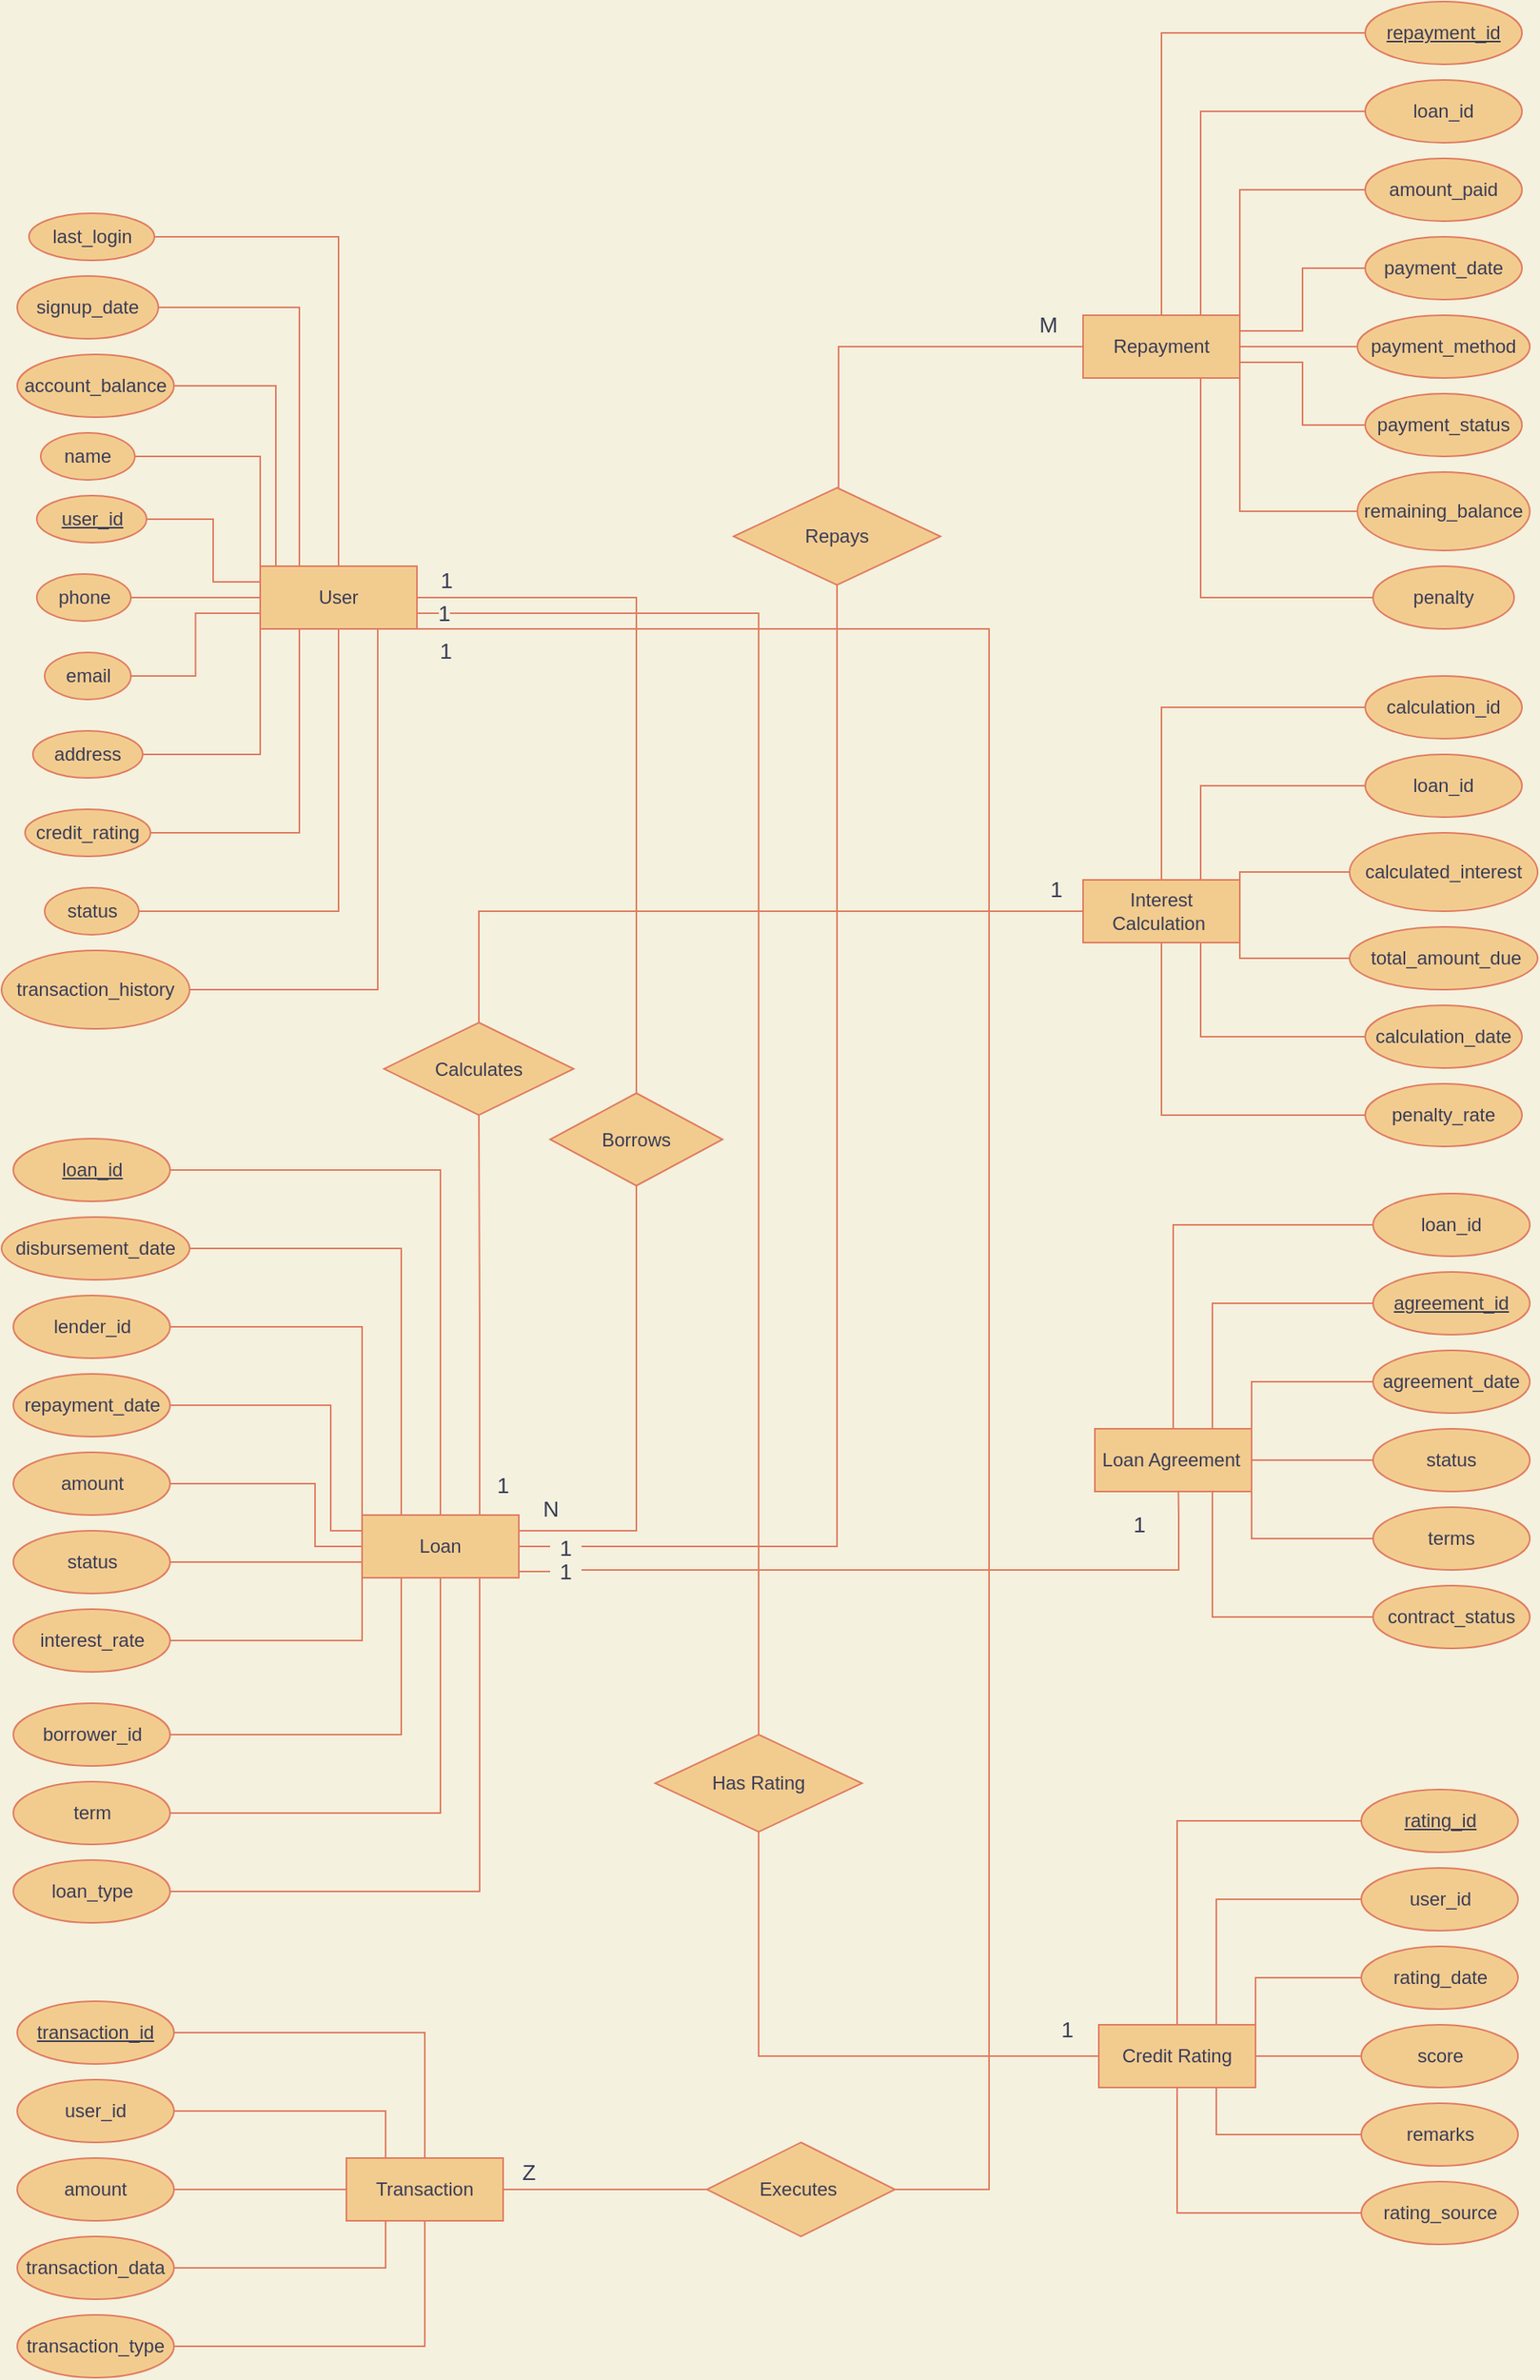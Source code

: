 <mxfile version="22.1.2" type="device">
  <diagram id="C5RBs43oDa-KdzZeNtuy" name="Page-1">
    <mxGraphModel dx="1354" dy="620" grid="0" gridSize="10" guides="1" tooltips="1" connect="1" arrows="1" fold="1" page="0" pageScale="1" pageWidth="827" pageHeight="1169" background="#F4F1DE" math="0" shadow="0">
      <root>
        <mxCell id="WIyWlLk6GJQsqaUBKTNV-0" />
        <mxCell id="WIyWlLk6GJQsqaUBKTNV-1" parent="WIyWlLk6GJQsqaUBKTNV-0" />
        <mxCell id="JyQ936_0dnf520tPYEbl-21" style="edgeStyle=orthogonalEdgeStyle;rounded=0;orthogonalLoop=1;jettySize=auto;html=1;exitX=0.5;exitY=0;exitDx=0;exitDy=0;entryX=1;entryY=0.5;entryDx=0;entryDy=0;strokeColor=#E07A5F;fontColor=#393C56;labelBackgroundColor=#F4F1DE;endArrow=none;endFill=0;" parent="WIyWlLk6GJQsqaUBKTNV-1" source="JyQ936_0dnf520tPYEbl-1" target="JyQ936_0dnf520tPYEbl-18" edge="1">
          <mxGeometry relative="1" as="geometry" />
        </mxCell>
        <mxCell id="JyQ936_0dnf520tPYEbl-23" style="edgeStyle=orthogonalEdgeStyle;rounded=0;orthogonalLoop=1;jettySize=auto;html=1;exitX=0.25;exitY=0;exitDx=0;exitDy=0;entryX=1;entryY=0.5;entryDx=0;entryDy=0;strokeColor=#E07A5F;fontColor=#393C56;labelBackgroundColor=#F4F1DE;endArrow=none;endFill=0;" parent="WIyWlLk6GJQsqaUBKTNV-1" source="JyQ936_0dnf520tPYEbl-1" target="JyQ936_0dnf520tPYEbl-15" edge="1">
          <mxGeometry relative="1" as="geometry" />
        </mxCell>
        <mxCell id="JyQ936_0dnf520tPYEbl-24" style="edgeStyle=orthogonalEdgeStyle;rounded=0;orthogonalLoop=1;jettySize=auto;html=1;exitX=0;exitY=0;exitDx=0;exitDy=0;entryX=1;entryY=0.5;entryDx=0;entryDy=0;strokeColor=#E07A5F;fontColor=#393C56;labelBackgroundColor=#F4F1DE;endArrow=none;endFill=0;" parent="WIyWlLk6GJQsqaUBKTNV-1" source="JyQ936_0dnf520tPYEbl-1" target="JyQ936_0dnf520tPYEbl-14" edge="1">
          <mxGeometry relative="1" as="geometry">
            <Array as="points">
              <mxPoint x="-5" y="290" />
            </Array>
          </mxGeometry>
        </mxCell>
        <mxCell id="JyQ936_0dnf520tPYEbl-25" value="" style="edgeStyle=orthogonalEdgeStyle;rounded=0;orthogonalLoop=1;jettySize=auto;html=1;strokeColor=#E07A5F;fontColor=#393C56;labelBackgroundColor=#F4F1DE;endArrow=none;endFill=0;" parent="WIyWlLk6GJQsqaUBKTNV-1" source="JyQ936_0dnf520tPYEbl-1" target="JyQ936_0dnf520tPYEbl-9" edge="1">
          <mxGeometry relative="1" as="geometry" />
        </mxCell>
        <mxCell id="JyQ936_0dnf520tPYEbl-26" style="edgeStyle=orthogonalEdgeStyle;rounded=0;orthogonalLoop=1;jettySize=auto;html=1;exitX=0;exitY=0.25;exitDx=0;exitDy=0;entryX=1;entryY=0.5;entryDx=0;entryDy=0;strokeColor=#E07A5F;fontColor=#393C56;labelBackgroundColor=#F4F1DE;endArrow=none;endFill=0;" parent="WIyWlLk6GJQsqaUBKTNV-1" source="JyQ936_0dnf520tPYEbl-1" target="JyQ936_0dnf520tPYEbl-7" edge="1">
          <mxGeometry relative="1" as="geometry">
            <Array as="points">
              <mxPoint x="-45" y="415" />
              <mxPoint x="-45" y="375" />
            </Array>
          </mxGeometry>
        </mxCell>
        <mxCell id="JyQ936_0dnf520tPYEbl-27" style="edgeStyle=orthogonalEdgeStyle;rounded=0;orthogonalLoop=1;jettySize=auto;html=1;exitX=0;exitY=0;exitDx=0;exitDy=0;entryX=1;entryY=0.5;entryDx=0;entryDy=0;strokeColor=#E07A5F;fontColor=#393C56;labelBackgroundColor=#F4F1DE;endArrow=none;endFill=0;" parent="WIyWlLk6GJQsqaUBKTNV-1" source="JyQ936_0dnf520tPYEbl-1" target="JyQ936_0dnf520tPYEbl-8" edge="1">
          <mxGeometry relative="1" as="geometry" />
        </mxCell>
        <mxCell id="JyQ936_0dnf520tPYEbl-28" style="edgeStyle=orthogonalEdgeStyle;rounded=0;orthogonalLoop=1;jettySize=auto;html=1;exitX=0;exitY=0.75;exitDx=0;exitDy=0;entryX=1;entryY=0.5;entryDx=0;entryDy=0;strokeColor=#E07A5F;fontColor=#393C56;labelBackgroundColor=#F4F1DE;endArrow=none;endFill=0;" parent="WIyWlLk6GJQsqaUBKTNV-1" source="JyQ936_0dnf520tPYEbl-1" target="JyQ936_0dnf520tPYEbl-10" edge="1">
          <mxGeometry relative="1" as="geometry" />
        </mxCell>
        <mxCell id="JyQ936_0dnf520tPYEbl-29" style="edgeStyle=orthogonalEdgeStyle;rounded=0;orthogonalLoop=1;jettySize=auto;html=1;exitX=0;exitY=1;exitDx=0;exitDy=0;entryX=1;entryY=0.5;entryDx=0;entryDy=0;strokeColor=#E07A5F;fontColor=#393C56;labelBackgroundColor=#F4F1DE;endArrow=none;endFill=0;" parent="WIyWlLk6GJQsqaUBKTNV-1" source="JyQ936_0dnf520tPYEbl-1" target="JyQ936_0dnf520tPYEbl-11" edge="1">
          <mxGeometry relative="1" as="geometry" />
        </mxCell>
        <mxCell id="JyQ936_0dnf520tPYEbl-30" style="edgeStyle=orthogonalEdgeStyle;rounded=0;orthogonalLoop=1;jettySize=auto;html=1;exitX=0.25;exitY=1;exitDx=0;exitDy=0;entryX=1;entryY=0.5;entryDx=0;entryDy=0;strokeColor=#E07A5F;fontColor=#393C56;labelBackgroundColor=#F4F1DE;endArrow=none;endFill=0;" parent="WIyWlLk6GJQsqaUBKTNV-1" source="JyQ936_0dnf520tPYEbl-1" target="JyQ936_0dnf520tPYEbl-12" edge="1">
          <mxGeometry relative="1" as="geometry" />
        </mxCell>
        <mxCell id="JyQ936_0dnf520tPYEbl-31" style="edgeStyle=orthogonalEdgeStyle;rounded=0;orthogonalLoop=1;jettySize=auto;html=1;exitX=0.5;exitY=1;exitDx=0;exitDy=0;entryX=1;entryY=0.5;entryDx=0;entryDy=0;strokeColor=#E07A5F;fontColor=#393C56;labelBackgroundColor=#F4F1DE;endArrow=none;endFill=0;" parent="WIyWlLk6GJQsqaUBKTNV-1" source="JyQ936_0dnf520tPYEbl-1" target="JyQ936_0dnf520tPYEbl-13" edge="1">
          <mxGeometry relative="1" as="geometry" />
        </mxCell>
        <mxCell id="JyQ936_0dnf520tPYEbl-32" style="edgeStyle=orthogonalEdgeStyle;rounded=0;orthogonalLoop=1;jettySize=auto;html=1;exitX=0.75;exitY=1;exitDx=0;exitDy=0;entryX=1;entryY=0.5;entryDx=0;entryDy=0;strokeColor=#E07A5F;fontColor=#393C56;labelBackgroundColor=#F4F1DE;endArrow=none;endFill=0;" parent="WIyWlLk6GJQsqaUBKTNV-1" source="JyQ936_0dnf520tPYEbl-1" target="JyQ936_0dnf520tPYEbl-20" edge="1">
          <mxGeometry relative="1" as="geometry" />
        </mxCell>
        <mxCell id="JyQ936_0dnf520tPYEbl-143" style="edgeStyle=orthogonalEdgeStyle;rounded=0;orthogonalLoop=1;jettySize=auto;html=1;exitX=1;exitY=0.75;exitDx=0;exitDy=0;strokeColor=#E07A5F;fontColor=#393C56;labelBackgroundColor=#F4F1DE;endArrow=none;endFill=0;" parent="WIyWlLk6GJQsqaUBKTNV-1" source="JyQ936_0dnf520tPYEbl-1" target="YCaikcxpqzYC-EfB9mdJ-13" edge="1">
          <mxGeometry relative="1" as="geometry" />
        </mxCell>
        <mxCell id="JyQ936_0dnf520tPYEbl-145" value="1" style="edgeLabel;html=1;align=center;verticalAlign=middle;resizable=0;points=[];rounded=0;fontColor=#393C56;labelBackgroundColor=#F4F1DE;fontSize=14;spacingLeft=4;spacingRight=4;" parent="JyQ936_0dnf520tPYEbl-143" vertex="1" connectable="0">
          <mxGeometry x="-0.979" y="-4" relative="1" as="geometry">
            <mxPoint x="7" y="-4" as="offset" />
          </mxGeometry>
        </mxCell>
        <mxCell id="JyQ936_0dnf520tPYEbl-170" style="edgeStyle=orthogonalEdgeStyle;rounded=0;orthogonalLoop=1;jettySize=auto;html=1;exitX=1;exitY=1;exitDx=0;exitDy=0;entryX=1;entryY=0.5;entryDx=0;entryDy=0;strokeColor=#E07A5F;fontColor=#393C56;labelBackgroundColor=#F4F1DE;endArrow=none;endFill=0;" parent="WIyWlLk6GJQsqaUBKTNV-1" source="JyQ936_0dnf520tPYEbl-1" target="JyQ936_0dnf520tPYEbl-150" edge="1">
          <mxGeometry relative="1" as="geometry">
            <Array as="points">
              <mxPoint x="450" y="445" />
              <mxPoint x="450" y="1440" />
            </Array>
          </mxGeometry>
        </mxCell>
        <mxCell id="JyQ936_0dnf520tPYEbl-171" value="1" style="edgeLabel;html=1;align=center;verticalAlign=middle;resizable=0;points=[];rounded=0;fontColor=#393C56;labelBackgroundColor=#F4F1DE;fontSize=14;spacingLeft=4;spacingRight=4;" parent="JyQ936_0dnf520tPYEbl-170" vertex="1" connectable="0">
          <mxGeometry x="-0.966" y="-3" relative="1" as="geometry">
            <mxPoint x="-11" y="11" as="offset" />
          </mxGeometry>
        </mxCell>
        <mxCell id="JyQ936_0dnf520tPYEbl-172" value="Z" style="edgeLabel;html=1;align=center;verticalAlign=middle;resizable=0;points=[];rounded=0;fontColor=#393C56;labelBackgroundColor=#F4F1DE;fontFamily=Helvetica;fontSize=14;spacingLeft=4;spacingRight=4;" parent="JyQ936_0dnf520tPYEbl-170" vertex="1" connectable="0">
          <mxGeometry x="0.975" y="-3" relative="1" as="geometry">
            <mxPoint x="-5" y="-8" as="offset" />
          </mxGeometry>
        </mxCell>
        <mxCell id="JyQ936_0dnf520tPYEbl-1" value="User" style="rounded=0;arcSize=10;whiteSpace=wrap;html=1;align=center;fillColor=#F2CC8F;strokeColor=#E07A5F;fontColor=#393C56;" parent="WIyWlLk6GJQsqaUBKTNV-1" vertex="1">
          <mxGeometry x="-15" y="405" width="100" height="40" as="geometry" />
        </mxCell>
        <mxCell id="JyQ936_0dnf520tPYEbl-44" style="edgeStyle=orthogonalEdgeStyle;rounded=0;orthogonalLoop=1;jettySize=auto;html=1;exitX=0.5;exitY=0;exitDx=0;exitDy=0;entryX=1;entryY=0.5;entryDx=0;entryDy=0;strokeColor=#E07A5F;fontColor=#393C56;labelBackgroundColor=#F4F1DE;endArrow=none;endFill=0;" parent="WIyWlLk6GJQsqaUBKTNV-1" source="JyQ936_0dnf520tPYEbl-2" target="JyQ936_0dnf520tPYEbl-33" edge="1">
          <mxGeometry relative="1" as="geometry" />
        </mxCell>
        <mxCell id="JyQ936_0dnf520tPYEbl-45" style="edgeStyle=orthogonalEdgeStyle;rounded=0;orthogonalLoop=1;jettySize=auto;html=1;exitX=0.25;exitY=0;exitDx=0;exitDy=0;entryX=1;entryY=0.5;entryDx=0;entryDy=0;strokeColor=#E07A5F;fontColor=#393C56;labelBackgroundColor=#F4F1DE;endArrow=none;endFill=0;" parent="WIyWlLk6GJQsqaUBKTNV-1" source="JyQ936_0dnf520tPYEbl-2" target="JyQ936_0dnf520tPYEbl-40" edge="1">
          <mxGeometry relative="1" as="geometry" />
        </mxCell>
        <mxCell id="JyQ936_0dnf520tPYEbl-46" style="edgeStyle=orthogonalEdgeStyle;rounded=0;orthogonalLoop=1;jettySize=auto;html=1;exitX=0;exitY=0;exitDx=0;exitDy=0;entryX=1;entryY=0.5;entryDx=0;entryDy=0;strokeColor=#E07A5F;fontColor=#393C56;labelBackgroundColor=#F4F1DE;endArrow=none;endFill=0;noJump=0;" parent="WIyWlLk6GJQsqaUBKTNV-1" source="JyQ936_0dnf520tPYEbl-2" target="JyQ936_0dnf520tPYEbl-39" edge="1">
          <mxGeometry relative="1" as="geometry" />
        </mxCell>
        <mxCell id="JyQ936_0dnf520tPYEbl-47" style="edgeStyle=orthogonalEdgeStyle;rounded=0;orthogonalLoop=1;jettySize=auto;html=1;exitX=0;exitY=0.25;exitDx=0;exitDy=0;entryX=1;entryY=0.5;entryDx=0;entryDy=0;strokeColor=#E07A5F;fontColor=#393C56;labelBackgroundColor=#F4F1DE;endArrow=none;endFill=0;" parent="WIyWlLk6GJQsqaUBKTNV-1" source="JyQ936_0dnf520tPYEbl-2" target="JyQ936_0dnf520tPYEbl-41" edge="1">
          <mxGeometry relative="1" as="geometry">
            <Array as="points">
              <mxPoint x="30" y="1020" />
              <mxPoint x="30" y="940" />
            </Array>
          </mxGeometry>
        </mxCell>
        <mxCell id="JyQ936_0dnf520tPYEbl-48" style="edgeStyle=orthogonalEdgeStyle;rounded=0;orthogonalLoop=1;jettySize=auto;html=1;exitX=0;exitY=0.5;exitDx=0;exitDy=0;entryX=1;entryY=0.5;entryDx=0;entryDy=0;strokeColor=#E07A5F;fontColor=#393C56;labelBackgroundColor=#F4F1DE;endArrow=none;endFill=0;" parent="WIyWlLk6GJQsqaUBKTNV-1" source="JyQ936_0dnf520tPYEbl-2" target="JyQ936_0dnf520tPYEbl-34" edge="1">
          <mxGeometry relative="1" as="geometry">
            <Array as="points">
              <mxPoint x="20" y="1030" />
              <mxPoint x="20" y="990" />
            </Array>
          </mxGeometry>
        </mxCell>
        <mxCell id="JyQ936_0dnf520tPYEbl-49" style="edgeStyle=orthogonalEdgeStyle;rounded=0;orthogonalLoop=1;jettySize=auto;html=1;exitX=0;exitY=0.75;exitDx=0;exitDy=0;entryX=1;entryY=0.5;entryDx=0;entryDy=0;strokeColor=#E07A5F;fontColor=#393C56;labelBackgroundColor=#F4F1DE;endArrow=none;endFill=0;" parent="WIyWlLk6GJQsqaUBKTNV-1" source="JyQ936_0dnf520tPYEbl-2" target="JyQ936_0dnf520tPYEbl-37" edge="1">
          <mxGeometry relative="1" as="geometry" />
        </mxCell>
        <mxCell id="JyQ936_0dnf520tPYEbl-50" style="edgeStyle=orthogonalEdgeStyle;rounded=0;orthogonalLoop=1;jettySize=auto;html=1;exitX=0;exitY=1;exitDx=0;exitDy=0;entryX=1;entryY=0.5;entryDx=0;entryDy=0;strokeColor=#E07A5F;fontColor=#393C56;labelBackgroundColor=#F4F1DE;endArrow=none;endFill=0;" parent="WIyWlLk6GJQsqaUBKTNV-1" source="JyQ936_0dnf520tPYEbl-2" target="JyQ936_0dnf520tPYEbl-35" edge="1">
          <mxGeometry relative="1" as="geometry" />
        </mxCell>
        <mxCell id="JyQ936_0dnf520tPYEbl-51" style="edgeStyle=orthogonalEdgeStyle;rounded=0;orthogonalLoop=1;jettySize=auto;html=1;exitX=0.25;exitY=1;exitDx=0;exitDy=0;entryX=1;entryY=0.5;entryDx=0;entryDy=0;strokeColor=#E07A5F;fontColor=#393C56;labelBackgroundColor=#F4F1DE;endArrow=none;endFill=0;" parent="WIyWlLk6GJQsqaUBKTNV-1" source="JyQ936_0dnf520tPYEbl-2" target="JyQ936_0dnf520tPYEbl-38" edge="1">
          <mxGeometry relative="1" as="geometry" />
        </mxCell>
        <mxCell id="JyQ936_0dnf520tPYEbl-52" style="edgeStyle=orthogonalEdgeStyle;rounded=0;orthogonalLoop=1;jettySize=auto;html=1;exitX=0.5;exitY=1;exitDx=0;exitDy=0;entryX=1;entryY=0.5;entryDx=0;entryDy=0;strokeColor=#E07A5F;fontColor=#393C56;labelBackgroundColor=#F4F1DE;endArrow=none;endFill=0;" parent="WIyWlLk6GJQsqaUBKTNV-1" source="JyQ936_0dnf520tPYEbl-2" target="JyQ936_0dnf520tPYEbl-36" edge="1">
          <mxGeometry relative="1" as="geometry" />
        </mxCell>
        <mxCell id="JyQ936_0dnf520tPYEbl-53" style="edgeStyle=orthogonalEdgeStyle;rounded=0;orthogonalLoop=1;jettySize=auto;html=1;exitX=0.75;exitY=1;exitDx=0;exitDy=0;entryX=1;entryY=0.5;entryDx=0;entryDy=0;strokeColor=#E07A5F;fontColor=#393C56;labelBackgroundColor=#F4F1DE;endArrow=none;endFill=0;" parent="WIyWlLk6GJQsqaUBKTNV-1" source="JyQ936_0dnf520tPYEbl-2" target="JyQ936_0dnf520tPYEbl-42" edge="1">
          <mxGeometry relative="1" as="geometry" />
        </mxCell>
        <mxCell id="JyQ936_0dnf520tPYEbl-2" value="Loan" style="rounded=0;arcSize=10;whiteSpace=wrap;html=1;align=center;fillColor=#F2CC8F;strokeColor=#E07A5F;fontColor=#393C56;" parent="WIyWlLk6GJQsqaUBKTNV-1" vertex="1">
          <mxGeometry x="50" y="1010" width="100" height="40" as="geometry" />
        </mxCell>
        <mxCell id="JyQ936_0dnf520tPYEbl-62" style="edgeStyle=orthogonalEdgeStyle;rounded=0;orthogonalLoop=1;jettySize=auto;html=1;exitX=0.5;exitY=0;exitDx=0;exitDy=0;entryX=0;entryY=0.5;entryDx=0;entryDy=0;strokeColor=#E07A5F;fontColor=#393C56;labelBackgroundColor=#F4F1DE;endArrow=none;endFill=0;" parent="WIyWlLk6GJQsqaUBKTNV-1" source="JyQ936_0dnf520tPYEbl-3" target="JyQ936_0dnf520tPYEbl-54" edge="1">
          <mxGeometry relative="1" as="geometry" />
        </mxCell>
        <mxCell id="JyQ936_0dnf520tPYEbl-63" style="edgeStyle=orthogonalEdgeStyle;rounded=0;orthogonalLoop=1;jettySize=auto;html=1;exitX=0.75;exitY=0;exitDx=0;exitDy=0;entryX=0;entryY=0.5;entryDx=0;entryDy=0;strokeColor=#E07A5F;fontColor=#393C56;labelBackgroundColor=#F4F1DE;endArrow=none;endFill=0;" parent="WIyWlLk6GJQsqaUBKTNV-1" source="JyQ936_0dnf520tPYEbl-3" target="JyQ936_0dnf520tPYEbl-55" edge="1">
          <mxGeometry relative="1" as="geometry" />
        </mxCell>
        <mxCell id="JyQ936_0dnf520tPYEbl-64" style="edgeStyle=orthogonalEdgeStyle;rounded=0;orthogonalLoop=1;jettySize=auto;html=1;exitX=1;exitY=0;exitDx=0;exitDy=0;entryX=0;entryY=0.5;entryDx=0;entryDy=0;strokeColor=#E07A5F;fontColor=#393C56;labelBackgroundColor=#F4F1DE;endArrow=none;endFill=0;" parent="WIyWlLk6GJQsqaUBKTNV-1" source="JyQ936_0dnf520tPYEbl-3" target="JyQ936_0dnf520tPYEbl-56" edge="1">
          <mxGeometry relative="1" as="geometry" />
        </mxCell>
        <mxCell id="JyQ936_0dnf520tPYEbl-65" style="edgeStyle=orthogonalEdgeStyle;rounded=0;orthogonalLoop=1;jettySize=auto;html=1;exitX=1;exitY=0.25;exitDx=0;exitDy=0;entryX=0;entryY=0.5;entryDx=0;entryDy=0;strokeColor=#E07A5F;fontColor=#393C56;labelBackgroundColor=#F4F1DE;endArrow=none;endFill=0;" parent="WIyWlLk6GJQsqaUBKTNV-1" source="JyQ936_0dnf520tPYEbl-3" target="JyQ936_0dnf520tPYEbl-57" edge="1">
          <mxGeometry relative="1" as="geometry" />
        </mxCell>
        <mxCell id="JyQ936_0dnf520tPYEbl-66" style="edgeStyle=orthogonalEdgeStyle;rounded=0;orthogonalLoop=1;jettySize=auto;html=1;exitX=1;exitY=0.5;exitDx=0;exitDy=0;entryX=0;entryY=0.5;entryDx=0;entryDy=0;strokeColor=#E07A5F;fontColor=#393C56;labelBackgroundColor=#F4F1DE;endArrow=none;endFill=0;" parent="WIyWlLk6GJQsqaUBKTNV-1" source="JyQ936_0dnf520tPYEbl-3" target="JyQ936_0dnf520tPYEbl-58" edge="1">
          <mxGeometry relative="1" as="geometry" />
        </mxCell>
        <mxCell id="JyQ936_0dnf520tPYEbl-67" style="edgeStyle=orthogonalEdgeStyle;rounded=0;orthogonalLoop=1;jettySize=auto;html=1;exitX=1;exitY=0.75;exitDx=0;exitDy=0;entryX=0;entryY=0.5;entryDx=0;entryDy=0;strokeColor=#E07A5F;fontColor=#393C56;labelBackgroundColor=#F4F1DE;endArrow=none;endFill=0;" parent="WIyWlLk6GJQsqaUBKTNV-1" source="JyQ936_0dnf520tPYEbl-3" target="JyQ936_0dnf520tPYEbl-59" edge="1">
          <mxGeometry relative="1" as="geometry" />
        </mxCell>
        <mxCell id="JyQ936_0dnf520tPYEbl-68" style="edgeStyle=orthogonalEdgeStyle;rounded=0;orthogonalLoop=1;jettySize=auto;html=1;exitX=1;exitY=1;exitDx=0;exitDy=0;entryX=0;entryY=0.5;entryDx=0;entryDy=0;strokeColor=#E07A5F;fontColor=#393C56;labelBackgroundColor=#F4F1DE;endArrow=none;endFill=0;" parent="WIyWlLk6GJQsqaUBKTNV-1" source="JyQ936_0dnf520tPYEbl-3" target="JyQ936_0dnf520tPYEbl-60" edge="1">
          <mxGeometry relative="1" as="geometry" />
        </mxCell>
        <mxCell id="JyQ936_0dnf520tPYEbl-69" style="edgeStyle=orthogonalEdgeStyle;rounded=0;orthogonalLoop=1;jettySize=auto;html=1;exitX=0.75;exitY=1;exitDx=0;exitDy=0;entryX=0;entryY=0.5;entryDx=0;entryDy=0;strokeColor=#E07A5F;fontColor=#393C56;labelBackgroundColor=#F4F1DE;endArrow=none;endFill=0;" parent="WIyWlLk6GJQsqaUBKTNV-1" source="JyQ936_0dnf520tPYEbl-3" target="JyQ936_0dnf520tPYEbl-61" edge="1">
          <mxGeometry relative="1" as="geometry" />
        </mxCell>
        <mxCell id="JyQ936_0dnf520tPYEbl-3" value="Repayment" style="rounded=0;arcSize=10;whiteSpace=wrap;html=1;align=center;fillColor=#F2CC8F;strokeColor=#E07A5F;fontColor=#393C56;" parent="WIyWlLk6GJQsqaUBKTNV-1" vertex="1">
          <mxGeometry x="510" y="245" width="100" height="40" as="geometry" />
        </mxCell>
        <mxCell id="JyQ936_0dnf520tPYEbl-80" style="edgeStyle=orthogonalEdgeStyle;rounded=0;orthogonalLoop=1;jettySize=auto;html=1;exitX=0.5;exitY=0;exitDx=0;exitDy=0;entryX=0;entryY=0.5;entryDx=0;entryDy=0;strokeColor=#E07A5F;fontColor=#393C56;labelBackgroundColor=#F4F1DE;endArrow=none;endFill=0;" parent="WIyWlLk6GJQsqaUBKTNV-1" source="JyQ936_0dnf520tPYEbl-4" target="JyQ936_0dnf520tPYEbl-70" edge="1">
          <mxGeometry relative="1" as="geometry" />
        </mxCell>
        <mxCell id="JyQ936_0dnf520tPYEbl-81" style="edgeStyle=orthogonalEdgeStyle;rounded=0;orthogonalLoop=1;jettySize=auto;html=1;exitX=0.75;exitY=0;exitDx=0;exitDy=0;entryX=0;entryY=0.5;entryDx=0;entryDy=0;strokeColor=#E07A5F;fontColor=#393C56;labelBackgroundColor=#F4F1DE;endArrow=none;endFill=0;" parent="WIyWlLk6GJQsqaUBKTNV-1" source="JyQ936_0dnf520tPYEbl-4" target="JyQ936_0dnf520tPYEbl-78" edge="1">
          <mxGeometry relative="1" as="geometry" />
        </mxCell>
        <mxCell id="JyQ936_0dnf520tPYEbl-82" style="edgeStyle=orthogonalEdgeStyle;rounded=0;orthogonalLoop=1;jettySize=auto;html=1;exitX=1;exitY=0;exitDx=0;exitDy=0;entryX=0;entryY=0.5;entryDx=0;entryDy=0;strokeColor=#E07A5F;fontColor=#393C56;labelBackgroundColor=#F4F1DE;endArrow=none;endFill=0;" parent="WIyWlLk6GJQsqaUBKTNV-1" source="JyQ936_0dnf520tPYEbl-4" target="JyQ936_0dnf520tPYEbl-71" edge="1">
          <mxGeometry relative="1" as="geometry">
            <Array as="points">
              <mxPoint x="617.5" y="925" />
            </Array>
          </mxGeometry>
        </mxCell>
        <mxCell id="JyQ936_0dnf520tPYEbl-83" style="edgeStyle=orthogonalEdgeStyle;rounded=0;orthogonalLoop=1;jettySize=auto;html=1;exitX=1;exitY=0.5;exitDx=0;exitDy=0;entryX=0;entryY=0.5;entryDx=0;entryDy=0;strokeColor=#E07A5F;fontColor=#393C56;labelBackgroundColor=#F4F1DE;endArrow=none;endFill=0;" parent="WIyWlLk6GJQsqaUBKTNV-1" source="JyQ936_0dnf520tPYEbl-4" target="JyQ936_0dnf520tPYEbl-74" edge="1">
          <mxGeometry relative="1" as="geometry" />
        </mxCell>
        <mxCell id="JyQ936_0dnf520tPYEbl-84" style="edgeStyle=orthogonalEdgeStyle;rounded=0;orthogonalLoop=1;jettySize=auto;html=1;exitX=1;exitY=1;exitDx=0;exitDy=0;entryX=0;entryY=0.5;entryDx=0;entryDy=0;strokeColor=#E07A5F;fontColor=#393C56;labelBackgroundColor=#F4F1DE;endArrow=none;endFill=0;" parent="WIyWlLk6GJQsqaUBKTNV-1" source="JyQ936_0dnf520tPYEbl-4" target="JyQ936_0dnf520tPYEbl-73" edge="1">
          <mxGeometry relative="1" as="geometry" />
        </mxCell>
        <mxCell id="JyQ936_0dnf520tPYEbl-85" style="edgeStyle=orthogonalEdgeStyle;rounded=0;orthogonalLoop=1;jettySize=auto;html=1;exitX=0.75;exitY=1;exitDx=0;exitDy=0;entryX=0;entryY=0.5;entryDx=0;entryDy=0;strokeColor=#E07A5F;fontColor=#393C56;labelBackgroundColor=#F4F1DE;endArrow=none;endFill=0;" parent="WIyWlLk6GJQsqaUBKTNV-1" source="JyQ936_0dnf520tPYEbl-4" target="JyQ936_0dnf520tPYEbl-79" edge="1">
          <mxGeometry relative="1" as="geometry" />
        </mxCell>
        <mxCell id="JyQ936_0dnf520tPYEbl-4" value="Loan Agreement&amp;nbsp;" style="rounded=0;arcSize=10;whiteSpace=wrap;html=1;align=center;fillColor=#F2CC8F;strokeColor=#E07A5F;fontColor=#393C56;" parent="WIyWlLk6GJQsqaUBKTNV-1" vertex="1">
          <mxGeometry x="517.5" y="955" width="100" height="40" as="geometry" />
        </mxCell>
        <mxCell id="JyQ936_0dnf520tPYEbl-99" style="edgeStyle=orthogonalEdgeStyle;rounded=0;orthogonalLoop=1;jettySize=auto;html=1;exitX=0.5;exitY=0;exitDx=0;exitDy=0;entryX=0;entryY=0.5;entryDx=0;entryDy=0;strokeColor=#E07A5F;fontColor=#393C56;labelBackgroundColor=#F4F1DE;endArrow=none;endFill=0;" parent="WIyWlLk6GJQsqaUBKTNV-1" source="JyQ936_0dnf520tPYEbl-5" target="JyQ936_0dnf520tPYEbl-93" edge="1">
          <mxGeometry relative="1" as="geometry" />
        </mxCell>
        <mxCell id="JyQ936_0dnf520tPYEbl-100" style="edgeStyle=orthogonalEdgeStyle;rounded=0;orthogonalLoop=1;jettySize=auto;html=1;exitX=0.75;exitY=0;exitDx=0;exitDy=0;entryX=0;entryY=0.5;entryDx=0;entryDy=0;strokeColor=#E07A5F;fontColor=#393C56;labelBackgroundColor=#F4F1DE;endArrow=none;endFill=0;" parent="WIyWlLk6GJQsqaUBKTNV-1" source="JyQ936_0dnf520tPYEbl-5" target="JyQ936_0dnf520tPYEbl-97" edge="1">
          <mxGeometry relative="1" as="geometry">
            <Array as="points">
              <mxPoint x="595" y="1255" />
            </Array>
          </mxGeometry>
        </mxCell>
        <mxCell id="JyQ936_0dnf520tPYEbl-102" style="edgeStyle=orthogonalEdgeStyle;rounded=0;orthogonalLoop=1;jettySize=auto;html=1;exitX=1;exitY=0.5;exitDx=0;exitDy=0;strokeColor=#E07A5F;fontColor=#393C56;labelBackgroundColor=#F4F1DE;endArrow=none;endFill=0;" parent="WIyWlLk6GJQsqaUBKTNV-1" source="JyQ936_0dnf520tPYEbl-5" target="JyQ936_0dnf520tPYEbl-96" edge="1">
          <mxGeometry relative="1" as="geometry" />
        </mxCell>
        <mxCell id="JyQ936_0dnf520tPYEbl-103" style="edgeStyle=orthogonalEdgeStyle;rounded=0;orthogonalLoop=1;jettySize=auto;html=1;exitX=1;exitY=0;exitDx=0;exitDy=0;entryX=0;entryY=0.5;entryDx=0;entryDy=0;strokeColor=#E07A5F;fontColor=#393C56;labelBackgroundColor=#F4F1DE;endArrow=none;endFill=0;" parent="WIyWlLk6GJQsqaUBKTNV-1" source="JyQ936_0dnf520tPYEbl-5" target="JyQ936_0dnf520tPYEbl-94" edge="1">
          <mxGeometry relative="1" as="geometry" />
        </mxCell>
        <mxCell id="JyQ936_0dnf520tPYEbl-104" style="edgeStyle=orthogonalEdgeStyle;rounded=0;orthogonalLoop=1;jettySize=auto;html=1;exitX=0.75;exitY=1;exitDx=0;exitDy=0;entryX=0;entryY=0.5;entryDx=0;entryDy=0;strokeColor=#E07A5F;fontColor=#393C56;labelBackgroundColor=#F4F1DE;endArrow=none;endFill=0;" parent="WIyWlLk6GJQsqaUBKTNV-1" source="JyQ936_0dnf520tPYEbl-5" target="JyQ936_0dnf520tPYEbl-95" edge="1">
          <mxGeometry relative="1" as="geometry" />
        </mxCell>
        <mxCell id="JyQ936_0dnf520tPYEbl-105" style="edgeStyle=orthogonalEdgeStyle;rounded=0;orthogonalLoop=1;jettySize=auto;html=1;exitX=0.5;exitY=1;exitDx=0;exitDy=0;entryX=0;entryY=0.5;entryDx=0;entryDy=0;strokeColor=#E07A5F;fontColor=#393C56;labelBackgroundColor=#F4F1DE;endArrow=none;endFill=0;" parent="WIyWlLk6GJQsqaUBKTNV-1" source="JyQ936_0dnf520tPYEbl-5" target="JyQ936_0dnf520tPYEbl-98" edge="1">
          <mxGeometry relative="1" as="geometry" />
        </mxCell>
        <mxCell id="JyQ936_0dnf520tPYEbl-5" value="Credit Rating" style="rounded=0;arcSize=10;whiteSpace=wrap;html=1;align=center;fillColor=#F2CC8F;strokeColor=#E07A5F;fontColor=#393C56;" parent="WIyWlLk6GJQsqaUBKTNV-1" vertex="1">
          <mxGeometry x="520" y="1335" width="100" height="40" as="geometry" />
        </mxCell>
        <mxCell id="JyQ936_0dnf520tPYEbl-113" style="edgeStyle=orthogonalEdgeStyle;rounded=0;orthogonalLoop=1;jettySize=auto;html=1;exitX=0.5;exitY=0;exitDx=0;exitDy=0;entryX=0;entryY=0.5;entryDx=0;entryDy=0;strokeColor=#E07A5F;fontColor=#393C56;labelBackgroundColor=#F4F1DE;endArrow=none;endFill=0;" parent="WIyWlLk6GJQsqaUBKTNV-1" source="JyQ936_0dnf520tPYEbl-6" target="JyQ936_0dnf520tPYEbl-106" edge="1">
          <mxGeometry relative="1" as="geometry" />
        </mxCell>
        <mxCell id="JyQ936_0dnf520tPYEbl-114" style="edgeStyle=orthogonalEdgeStyle;rounded=0;orthogonalLoop=1;jettySize=auto;html=1;exitX=0.75;exitY=0;exitDx=0;exitDy=0;entryX=0;entryY=0.5;entryDx=0;entryDy=0;strokeColor=#E07A5F;fontColor=#393C56;labelBackgroundColor=#F4F1DE;endArrow=none;endFill=0;" parent="WIyWlLk6GJQsqaUBKTNV-1" source="JyQ936_0dnf520tPYEbl-6" target="JyQ936_0dnf520tPYEbl-110" edge="1">
          <mxGeometry relative="1" as="geometry" />
        </mxCell>
        <mxCell id="JyQ936_0dnf520tPYEbl-115" style="edgeStyle=orthogonalEdgeStyle;rounded=0;orthogonalLoop=1;jettySize=auto;html=1;exitX=1;exitY=0;exitDx=0;exitDy=0;entryX=0;entryY=0.5;entryDx=0;entryDy=0;strokeColor=#E07A5F;fontColor=#393C56;labelBackgroundColor=#F4F1DE;endArrow=none;endFill=0;" parent="WIyWlLk6GJQsqaUBKTNV-1" source="JyQ936_0dnf520tPYEbl-6" target="JyQ936_0dnf520tPYEbl-107" edge="1">
          <mxGeometry relative="1" as="geometry">
            <Array as="points">
              <mxPoint x="610" y="600" />
            </Array>
          </mxGeometry>
        </mxCell>
        <mxCell id="JyQ936_0dnf520tPYEbl-116" style="edgeStyle=orthogonalEdgeStyle;rounded=0;orthogonalLoop=1;jettySize=auto;html=1;exitX=1;exitY=0.5;exitDx=0;exitDy=0;entryX=0;entryY=0.5;entryDx=0;entryDy=0;strokeColor=#E07A5F;fontColor=#393C56;labelBackgroundColor=#F4F1DE;endArrow=none;endFill=0;" parent="WIyWlLk6GJQsqaUBKTNV-1" source="JyQ936_0dnf520tPYEbl-6" target="JyQ936_0dnf520tPYEbl-109" edge="1">
          <mxGeometry relative="1" as="geometry">
            <Array as="points">
              <mxPoint x="610" y="655" />
            </Array>
          </mxGeometry>
        </mxCell>
        <mxCell id="JyQ936_0dnf520tPYEbl-117" style="edgeStyle=orthogonalEdgeStyle;rounded=0;orthogonalLoop=1;jettySize=auto;html=1;exitX=0.75;exitY=1;exitDx=0;exitDy=0;entryX=0;entryY=0.5;entryDx=0;entryDy=0;strokeColor=#E07A5F;fontColor=#393C56;labelBackgroundColor=#F4F1DE;endArrow=none;endFill=0;" parent="WIyWlLk6GJQsqaUBKTNV-1" source="JyQ936_0dnf520tPYEbl-6" target="JyQ936_0dnf520tPYEbl-108" edge="1">
          <mxGeometry relative="1" as="geometry" />
        </mxCell>
        <mxCell id="JyQ936_0dnf520tPYEbl-118" style="edgeStyle=orthogonalEdgeStyle;rounded=0;orthogonalLoop=1;jettySize=auto;html=1;exitX=0.5;exitY=1;exitDx=0;exitDy=0;entryX=0;entryY=0.5;entryDx=0;entryDy=0;strokeColor=#E07A5F;fontColor=#393C56;labelBackgroundColor=#F4F1DE;endArrow=none;endFill=0;" parent="WIyWlLk6GJQsqaUBKTNV-1" source="JyQ936_0dnf520tPYEbl-6" target="JyQ936_0dnf520tPYEbl-111" edge="1">
          <mxGeometry relative="1" as="geometry" />
        </mxCell>
        <mxCell id="JyQ936_0dnf520tPYEbl-6" value="Interest Calculation&amp;nbsp;" style="rounded=0;arcSize=10;whiteSpace=wrap;html=1;align=center;fillColor=#F2CC8F;strokeColor=#E07A5F;fontColor=#393C56;" parent="WIyWlLk6GJQsqaUBKTNV-1" vertex="1">
          <mxGeometry x="510" y="605" width="100" height="40" as="geometry" />
        </mxCell>
        <mxCell id="JyQ936_0dnf520tPYEbl-7" value="user_id" style="ellipse;whiteSpace=wrap;html=1;align=center;rounded=0;fillColor=#F2CC8F;strokeColor=#E07A5F;fontColor=#393C56;fontStyle=4" parent="WIyWlLk6GJQsqaUBKTNV-1" vertex="1">
          <mxGeometry x="-157.5" y="360" width="70" height="30" as="geometry" />
        </mxCell>
        <mxCell id="JyQ936_0dnf520tPYEbl-8" value="name" style="ellipse;whiteSpace=wrap;html=1;align=center;rounded=0;fillColor=#F2CC8F;strokeColor=#E07A5F;fontColor=#393C56;" parent="WIyWlLk6GJQsqaUBKTNV-1" vertex="1">
          <mxGeometry x="-155" y="320" width="60" height="30" as="geometry" />
        </mxCell>
        <mxCell id="JyQ936_0dnf520tPYEbl-9" value="phone" style="ellipse;whiteSpace=wrap;html=1;align=center;rounded=0;fillColor=#F2CC8F;strokeColor=#E07A5F;fontColor=#393C56;" parent="WIyWlLk6GJQsqaUBKTNV-1" vertex="1">
          <mxGeometry x="-157.5" y="410" width="60" height="30" as="geometry" />
        </mxCell>
        <mxCell id="JyQ936_0dnf520tPYEbl-10" value="email" style="ellipse;whiteSpace=wrap;html=1;align=center;rounded=0;fillColor=#F2CC8F;strokeColor=#E07A5F;fontColor=#393C56;" parent="WIyWlLk6GJQsqaUBKTNV-1" vertex="1">
          <mxGeometry x="-152.5" y="460" width="55" height="30" as="geometry" />
        </mxCell>
        <mxCell id="JyQ936_0dnf520tPYEbl-11" value="address" style="ellipse;whiteSpace=wrap;html=1;align=center;rounded=0;fillColor=#F2CC8F;strokeColor=#E07A5F;fontColor=#393C56;" parent="WIyWlLk6GJQsqaUBKTNV-1" vertex="1">
          <mxGeometry x="-160" y="510" width="70" height="30" as="geometry" />
        </mxCell>
        <mxCell id="JyQ936_0dnf520tPYEbl-12" value="credit_rating" style="ellipse;whiteSpace=wrap;html=1;align=center;rounded=0;fillColor=#F2CC8F;strokeColor=#E07A5F;fontColor=#393C56;" parent="WIyWlLk6GJQsqaUBKTNV-1" vertex="1">
          <mxGeometry x="-165" y="560" width="80" height="30" as="geometry" />
        </mxCell>
        <mxCell id="JyQ936_0dnf520tPYEbl-13" value="status" style="ellipse;whiteSpace=wrap;html=1;align=center;rounded=0;fillColor=#F2CC8F;strokeColor=#E07A5F;fontColor=#393C56;" parent="WIyWlLk6GJQsqaUBKTNV-1" vertex="1">
          <mxGeometry x="-152.5" y="610" width="60" height="30" as="geometry" />
        </mxCell>
        <mxCell id="JyQ936_0dnf520tPYEbl-14" value="account_balance" style="ellipse;whiteSpace=wrap;html=1;align=center;rounded=0;fillColor=#F2CC8F;strokeColor=#E07A5F;fontColor=#393C56;" parent="WIyWlLk6GJQsqaUBKTNV-1" vertex="1">
          <mxGeometry x="-170" y="270" width="100" height="40" as="geometry" />
        </mxCell>
        <mxCell id="JyQ936_0dnf520tPYEbl-15" value="signup_date" style="ellipse;whiteSpace=wrap;html=1;align=center;rounded=0;fillColor=#F2CC8F;strokeColor=#E07A5F;fontColor=#393C56;" parent="WIyWlLk6GJQsqaUBKTNV-1" vertex="1">
          <mxGeometry x="-170" y="220" width="90" height="40" as="geometry" />
        </mxCell>
        <mxCell id="JyQ936_0dnf520tPYEbl-17" style="edgeStyle=orthogonalEdgeStyle;rounded=0;orthogonalLoop=1;jettySize=auto;html=1;exitX=0.5;exitY=1;exitDx=0;exitDy=0;strokeColor=#E07A5F;fontColor=#393C56;labelBackgroundColor=#F4F1DE;endArrow=none;endFill=0;" parent="WIyWlLk6GJQsqaUBKTNV-1" source="JyQ936_0dnf520tPYEbl-7" target="JyQ936_0dnf520tPYEbl-7" edge="1">
          <mxGeometry relative="1" as="geometry" />
        </mxCell>
        <mxCell id="JyQ936_0dnf520tPYEbl-18" value="last_login" style="ellipse;whiteSpace=wrap;html=1;align=center;rounded=0;fillColor=#F2CC8F;strokeColor=#E07A5F;fontColor=#393C56;" parent="WIyWlLk6GJQsqaUBKTNV-1" vertex="1">
          <mxGeometry x="-162.5" y="180" width="80" height="30" as="geometry" />
        </mxCell>
        <mxCell id="JyQ936_0dnf520tPYEbl-20" value="transaction_history" style="ellipse;whiteSpace=wrap;html=1;align=center;rounded=0;fillColor=#F2CC8F;strokeColor=#E07A5F;fontColor=#393C56;" parent="WIyWlLk6GJQsqaUBKTNV-1" vertex="1">
          <mxGeometry x="-180" y="650" width="120" height="50" as="geometry" />
        </mxCell>
        <mxCell id="JyQ936_0dnf520tPYEbl-33" value="loan_id" style="ellipse;whiteSpace=wrap;html=1;align=center;rounded=0;fillColor=#F2CC8F;strokeColor=#E07A5F;fontColor=#393C56;fontStyle=4" parent="WIyWlLk6GJQsqaUBKTNV-1" vertex="1">
          <mxGeometry x="-172.5" y="770" width="100" height="40" as="geometry" />
        </mxCell>
        <mxCell id="JyQ936_0dnf520tPYEbl-34" value="amount" style="ellipse;whiteSpace=wrap;html=1;align=center;rounded=0;fillColor=#F2CC8F;strokeColor=#E07A5F;fontColor=#393C56;" parent="WIyWlLk6GJQsqaUBKTNV-1" vertex="1">
          <mxGeometry x="-172.5" y="970" width="100" height="40" as="geometry" />
        </mxCell>
        <mxCell id="JyQ936_0dnf520tPYEbl-35" value="interest_rate" style="ellipse;whiteSpace=wrap;html=1;align=center;rounded=0;fillColor=#F2CC8F;strokeColor=#E07A5F;fontColor=#393C56;" parent="WIyWlLk6GJQsqaUBKTNV-1" vertex="1">
          <mxGeometry x="-172.5" y="1070" width="100" height="40" as="geometry" />
        </mxCell>
        <mxCell id="JyQ936_0dnf520tPYEbl-36" value="term" style="ellipse;whiteSpace=wrap;html=1;align=center;rounded=0;fillColor=#F2CC8F;strokeColor=#E07A5F;fontColor=#393C56;" parent="WIyWlLk6GJQsqaUBKTNV-1" vertex="1">
          <mxGeometry x="-172.5" y="1180" width="100" height="40" as="geometry" />
        </mxCell>
        <mxCell id="JyQ936_0dnf520tPYEbl-37" value="status" style="ellipse;whiteSpace=wrap;html=1;align=center;rounded=0;fillColor=#F2CC8F;strokeColor=#E07A5F;fontColor=#393C56;" parent="WIyWlLk6GJQsqaUBKTNV-1" vertex="1">
          <mxGeometry x="-172.5" y="1020" width="100" height="40" as="geometry" />
        </mxCell>
        <mxCell id="JyQ936_0dnf520tPYEbl-38" value="borrower_id" style="ellipse;whiteSpace=wrap;html=1;align=center;rounded=0;fillColor=#F2CC8F;strokeColor=#E07A5F;fontColor=#393C56;" parent="WIyWlLk6GJQsqaUBKTNV-1" vertex="1">
          <mxGeometry x="-172.5" y="1130" width="100" height="40" as="geometry" />
        </mxCell>
        <mxCell id="JyQ936_0dnf520tPYEbl-39" value="lender_id" style="ellipse;whiteSpace=wrap;html=1;align=center;rounded=0;fillColor=#F2CC8F;strokeColor=#E07A5F;fontColor=#393C56;" parent="WIyWlLk6GJQsqaUBKTNV-1" vertex="1">
          <mxGeometry x="-172.5" y="870" width="100" height="40" as="geometry" />
        </mxCell>
        <mxCell id="JyQ936_0dnf520tPYEbl-40" value="disbursement_date" style="ellipse;whiteSpace=wrap;html=1;align=center;rounded=0;fillColor=#F2CC8F;strokeColor=#E07A5F;fontColor=#393C56;" parent="WIyWlLk6GJQsqaUBKTNV-1" vertex="1">
          <mxGeometry x="-180" y="820" width="120" height="40" as="geometry" />
        </mxCell>
        <mxCell id="JyQ936_0dnf520tPYEbl-41" value="repayment_date" style="ellipse;whiteSpace=wrap;html=1;align=center;rounded=0;fillColor=#F2CC8F;strokeColor=#E07A5F;fontColor=#393C56;" parent="WIyWlLk6GJQsqaUBKTNV-1" vertex="1">
          <mxGeometry x="-172.5" y="920" width="100" height="40" as="geometry" />
        </mxCell>
        <mxCell id="JyQ936_0dnf520tPYEbl-42" value="loan_type" style="ellipse;whiteSpace=wrap;html=1;align=center;rounded=0;fillColor=#F2CC8F;strokeColor=#E07A5F;fontColor=#393C56;" parent="WIyWlLk6GJQsqaUBKTNV-1" vertex="1">
          <mxGeometry x="-172.5" y="1230" width="100" height="40" as="geometry" />
        </mxCell>
        <mxCell id="JyQ936_0dnf520tPYEbl-54" value="repayment_id" style="ellipse;whiteSpace=wrap;html=1;align=center;rounded=0;fillColor=#F2CC8F;strokeColor=#E07A5F;fontColor=#393C56;fontStyle=4" parent="WIyWlLk6GJQsqaUBKTNV-1" vertex="1">
          <mxGeometry x="690" y="45" width="100" height="40" as="geometry" />
        </mxCell>
        <mxCell id="JyQ936_0dnf520tPYEbl-55" value="loan_id" style="ellipse;whiteSpace=wrap;html=1;align=center;rounded=0;fillColor=#F2CC8F;strokeColor=#E07A5F;fontColor=#393C56;" parent="WIyWlLk6GJQsqaUBKTNV-1" vertex="1">
          <mxGeometry x="690" y="95" width="100" height="40" as="geometry" />
        </mxCell>
        <mxCell id="JyQ936_0dnf520tPYEbl-56" value="amount_paid" style="ellipse;whiteSpace=wrap;html=1;align=center;rounded=0;fillColor=#F2CC8F;strokeColor=#E07A5F;fontColor=#393C56;" parent="WIyWlLk6GJQsqaUBKTNV-1" vertex="1">
          <mxGeometry x="690" y="145" width="100" height="40" as="geometry" />
        </mxCell>
        <mxCell id="JyQ936_0dnf520tPYEbl-57" value="payment_date" style="ellipse;whiteSpace=wrap;html=1;align=center;rounded=0;fillColor=#F2CC8F;strokeColor=#E07A5F;fontColor=#393C56;" parent="WIyWlLk6GJQsqaUBKTNV-1" vertex="1">
          <mxGeometry x="690" y="195" width="100" height="40" as="geometry" />
        </mxCell>
        <mxCell id="JyQ936_0dnf520tPYEbl-58" value="payment_method" style="ellipse;whiteSpace=wrap;html=1;align=center;rounded=0;fillColor=#F2CC8F;strokeColor=#E07A5F;fontColor=#393C56;" parent="WIyWlLk6GJQsqaUBKTNV-1" vertex="1">
          <mxGeometry x="685" y="245" width="110" height="40" as="geometry" />
        </mxCell>
        <mxCell id="JyQ936_0dnf520tPYEbl-59" value="payment_status" style="ellipse;whiteSpace=wrap;html=1;align=center;rounded=0;fillColor=#F2CC8F;strokeColor=#E07A5F;fontColor=#393C56;" parent="WIyWlLk6GJQsqaUBKTNV-1" vertex="1">
          <mxGeometry x="690" y="295" width="100" height="40" as="geometry" />
        </mxCell>
        <mxCell id="JyQ936_0dnf520tPYEbl-60" value="remaining_balance" style="ellipse;whiteSpace=wrap;html=1;align=center;rounded=0;fillColor=#F2CC8F;strokeColor=#E07A5F;fontColor=#393C56;" parent="WIyWlLk6GJQsqaUBKTNV-1" vertex="1">
          <mxGeometry x="685" y="345" width="110" height="50" as="geometry" />
        </mxCell>
        <mxCell id="JyQ936_0dnf520tPYEbl-61" value="penalty" style="ellipse;whiteSpace=wrap;html=1;align=center;rounded=0;fillColor=#F2CC8F;strokeColor=#E07A5F;fontColor=#393C56;" parent="WIyWlLk6GJQsqaUBKTNV-1" vertex="1">
          <mxGeometry x="695" y="405" width="90" height="40" as="geometry" />
        </mxCell>
        <mxCell id="JyQ936_0dnf520tPYEbl-70" value="loan_id" style="ellipse;whiteSpace=wrap;html=1;align=center;rounded=0;fillColor=#F2CC8F;strokeColor=#E07A5F;fontColor=#393C56;" parent="WIyWlLk6GJQsqaUBKTNV-1" vertex="1">
          <mxGeometry x="695" y="805" width="100" height="40" as="geometry" />
        </mxCell>
        <mxCell id="JyQ936_0dnf520tPYEbl-71" value="agreement_date" style="ellipse;whiteSpace=wrap;html=1;align=center;rounded=0;fillColor=#F2CC8F;strokeColor=#E07A5F;fontColor=#393C56;" parent="WIyWlLk6GJQsqaUBKTNV-1" vertex="1">
          <mxGeometry x="695" y="905" width="100" height="40" as="geometry" />
        </mxCell>
        <mxCell id="JyQ936_0dnf520tPYEbl-73" value="terms" style="ellipse;whiteSpace=wrap;html=1;align=center;rounded=0;fillColor=#F2CC8F;strokeColor=#E07A5F;fontColor=#393C56;" parent="WIyWlLk6GJQsqaUBKTNV-1" vertex="1">
          <mxGeometry x="695" y="1005" width="100" height="40" as="geometry" />
        </mxCell>
        <mxCell id="JyQ936_0dnf520tPYEbl-74" value="status" style="ellipse;whiteSpace=wrap;html=1;align=center;rounded=0;fillColor=#F2CC8F;strokeColor=#E07A5F;fontColor=#393C56;" parent="WIyWlLk6GJQsqaUBKTNV-1" vertex="1">
          <mxGeometry x="695" y="955" width="100" height="40" as="geometry" />
        </mxCell>
        <mxCell id="JyQ936_0dnf520tPYEbl-78" value="agreement_id" style="ellipse;whiteSpace=wrap;html=1;align=center;rounded=0;fillColor=#F2CC8F;strokeColor=#E07A5F;fontColor=#393C56;fontStyle=4" parent="WIyWlLk6GJQsqaUBKTNV-1" vertex="1">
          <mxGeometry x="695" y="855" width="100" height="40" as="geometry" />
        </mxCell>
        <mxCell id="JyQ936_0dnf520tPYEbl-79" value="contract_status" style="ellipse;whiteSpace=wrap;html=1;align=center;rounded=0;fillColor=#F2CC8F;strokeColor=#E07A5F;fontColor=#393C56;" parent="WIyWlLk6GJQsqaUBKTNV-1" vertex="1">
          <mxGeometry x="695" y="1055" width="100" height="40" as="geometry" />
        </mxCell>
        <mxCell id="JyQ936_0dnf520tPYEbl-93" value="rating_id" style="ellipse;whiteSpace=wrap;html=1;align=center;rounded=0;fillColor=#F2CC8F;strokeColor=#E07A5F;fontColor=#393C56;fontStyle=4" parent="WIyWlLk6GJQsqaUBKTNV-1" vertex="1">
          <mxGeometry x="687.5" y="1185" width="100" height="40" as="geometry" />
        </mxCell>
        <mxCell id="JyQ936_0dnf520tPYEbl-94" value="rating_date" style="ellipse;whiteSpace=wrap;html=1;align=center;rounded=0;fillColor=#F2CC8F;strokeColor=#E07A5F;fontColor=#393C56;" parent="WIyWlLk6GJQsqaUBKTNV-1" vertex="1">
          <mxGeometry x="687.5" y="1285" width="100" height="40" as="geometry" />
        </mxCell>
        <mxCell id="JyQ936_0dnf520tPYEbl-95" value="remarks" style="ellipse;whiteSpace=wrap;html=1;align=center;rounded=0;fillColor=#F2CC8F;strokeColor=#E07A5F;fontColor=#393C56;" parent="WIyWlLk6GJQsqaUBKTNV-1" vertex="1">
          <mxGeometry x="687.5" y="1385" width="100" height="40" as="geometry" />
        </mxCell>
        <mxCell id="JyQ936_0dnf520tPYEbl-96" value="score" style="ellipse;whiteSpace=wrap;html=1;align=center;rounded=0;fillColor=#F2CC8F;strokeColor=#E07A5F;fontColor=#393C56;" parent="WIyWlLk6GJQsqaUBKTNV-1" vertex="1">
          <mxGeometry x="687.5" y="1335" width="100" height="40" as="geometry" />
        </mxCell>
        <mxCell id="JyQ936_0dnf520tPYEbl-97" value="user_id" style="ellipse;whiteSpace=wrap;html=1;align=center;rounded=0;fillColor=#F2CC8F;strokeColor=#E07A5F;fontColor=#393C56;" parent="WIyWlLk6GJQsqaUBKTNV-1" vertex="1">
          <mxGeometry x="687.5" y="1235" width="100" height="40" as="geometry" />
        </mxCell>
        <mxCell id="JyQ936_0dnf520tPYEbl-98" value="rating_source" style="ellipse;whiteSpace=wrap;html=1;align=center;rounded=0;fillColor=#F2CC8F;strokeColor=#E07A5F;fontColor=#393C56;" parent="WIyWlLk6GJQsqaUBKTNV-1" vertex="1">
          <mxGeometry x="687.5" y="1435" width="100" height="40" as="geometry" />
        </mxCell>
        <mxCell id="JyQ936_0dnf520tPYEbl-106" value="calculation_id" style="ellipse;whiteSpace=wrap;html=1;align=center;rounded=0;fillColor=#F2CC8F;strokeColor=#E07A5F;fontColor=#393C56;" parent="WIyWlLk6GJQsqaUBKTNV-1" vertex="1">
          <mxGeometry x="690" y="475" width="100" height="40" as="geometry" />
        </mxCell>
        <mxCell id="JyQ936_0dnf520tPYEbl-107" value="calculated_interest" style="ellipse;whiteSpace=wrap;html=1;align=center;rounded=0;fillColor=#F2CC8F;strokeColor=#E07A5F;fontColor=#393C56;" parent="WIyWlLk6GJQsqaUBKTNV-1" vertex="1">
          <mxGeometry x="680" y="575" width="120" height="50" as="geometry" />
        </mxCell>
        <mxCell id="JyQ936_0dnf520tPYEbl-108" value="calculation_date" style="ellipse;whiteSpace=wrap;html=1;align=center;rounded=0;fillColor=#F2CC8F;strokeColor=#E07A5F;fontColor=#393C56;" parent="WIyWlLk6GJQsqaUBKTNV-1" vertex="1">
          <mxGeometry x="690" y="685" width="100" height="40" as="geometry" />
        </mxCell>
        <mxCell id="JyQ936_0dnf520tPYEbl-109" value="&lt;span style=&quot;&quot;&gt;&amp;nbsp;&lt;/span&gt;total_amount_due" style="ellipse;whiteSpace=wrap;html=1;align=center;rounded=0;fillColor=#F2CC8F;strokeColor=#E07A5F;fontColor=#393C56;" parent="WIyWlLk6GJQsqaUBKTNV-1" vertex="1">
          <mxGeometry x="680" y="635" width="120" height="40" as="geometry" />
        </mxCell>
        <mxCell id="JyQ936_0dnf520tPYEbl-110" value="loan_id" style="ellipse;whiteSpace=wrap;html=1;align=center;rounded=0;fillColor=#F2CC8F;strokeColor=#E07A5F;fontColor=#393C56;" parent="WIyWlLk6GJQsqaUBKTNV-1" vertex="1">
          <mxGeometry x="690" y="525" width="100" height="40" as="geometry" />
        </mxCell>
        <mxCell id="JyQ936_0dnf520tPYEbl-111" value="penalty_rate" style="ellipse;whiteSpace=wrap;html=1;align=center;rounded=0;fillColor=#F2CC8F;strokeColor=#E07A5F;fontColor=#393C56;" parent="WIyWlLk6GJQsqaUBKTNV-1" vertex="1">
          <mxGeometry x="690" y="735" width="100" height="40" as="geometry" />
        </mxCell>
        <mxCell id="JyQ936_0dnf520tPYEbl-124" value="1" style="text;strokeColor=none;fillColor=none;spacingLeft=4;spacingRight=4;overflow=hidden;rotatable=0;points=[[0,0.5],[1,0.5]];portConstraint=eastwest;fontSize=14;rounded=0;fontColor=#393C56;align=center;verticalAlign=middle;" parent="WIyWlLk6GJQsqaUBKTNV-1" vertex="1">
          <mxGeometry x="89" y="398" width="30" height="30" as="geometry" />
        </mxCell>
        <mxCell id="JyQ936_0dnf520tPYEbl-126" value="N" style="text;strokeColor=none;fillColor=none;spacingLeft=4;spacingRight=4;overflow=hidden;rotatable=0;points=[[0,0.5],[1,0.5]];portConstraint=eastwest;fontSize=14;rounded=0;fontColor=#393C56;verticalAlign=middle;align=center;" parent="WIyWlLk6GJQsqaUBKTNV-1" vertex="1">
          <mxGeometry x="160" y="990" width="21" height="30" as="geometry" />
        </mxCell>
        <mxCell id="JyQ936_0dnf520tPYEbl-128" value="1" style="text;strokeColor=none;fillColor=none;spacingLeft=4;spacingRight=4;overflow=hidden;rotatable=0;points=[[0,0.5],[1,0.5]];portConstraint=eastwest;fontSize=14;rounded=0;fontColor=#393C56;align=center;verticalAlign=middle;" parent="WIyWlLk6GJQsqaUBKTNV-1" vertex="1">
          <mxGeometry x="170" y="1015" width="20" height="30" as="geometry" />
        </mxCell>
        <mxCell id="JyQ936_0dnf520tPYEbl-129" value="" style="edgeStyle=orthogonalEdgeStyle;rounded=0;orthogonalLoop=1;jettySize=auto;html=1;exitX=1;exitY=0.5;exitDx=0;exitDy=0;entryX=0;entryY=0.5;entryDx=0;entryDy=0;endArrow=none;strokeColor=#E07A5F;fontColor=#393C56;labelBackgroundColor=#F4F1DE;" parent="WIyWlLk6GJQsqaUBKTNV-1" source="JyQ936_0dnf520tPYEbl-2" target="JyQ936_0dnf520tPYEbl-128" edge="1">
          <mxGeometry relative="1" as="geometry">
            <mxPoint x="150" y="1050" as="sourcePoint" />
            <mxPoint x="510" y="265" as="targetPoint" />
            <Array as="points" />
          </mxGeometry>
        </mxCell>
        <mxCell id="JyQ936_0dnf520tPYEbl-130" value="M" style="text;strokeColor=none;fillColor=none;spacingLeft=4;spacingRight=4;overflow=hidden;rotatable=0;points=[[0,0.5],[1,0.5]];portConstraint=eastwest;fontSize=14;rounded=0;fontColor=#393C56;align=center;verticalAlign=middle;" parent="WIyWlLk6GJQsqaUBKTNV-1" vertex="1">
          <mxGeometry x="473" y="235" width="30" height="30" as="geometry" />
        </mxCell>
        <mxCell id="JyQ936_0dnf520tPYEbl-131" value="" style="edgeStyle=orthogonalEdgeStyle;rounded=0;orthogonalLoop=1;jettySize=auto;html=1;exitX=0.5;exitY=0;exitDx=0;exitDy=0;startArrow=none;endArrow=none;strokeColor=#E07A5F;fontColor=#393C56;labelBackgroundColor=#F4F1DE;" parent="WIyWlLk6GJQsqaUBKTNV-1" source="JyQ936_0dnf520tPYEbl-168" target="JyQ936_0dnf520tPYEbl-3" edge="1">
          <mxGeometry relative="1" as="geometry">
            <mxPoint x="170" y="1110" as="sourcePoint" />
            <mxPoint x="510" y="265" as="targetPoint" />
            <Array as="points">
              <mxPoint x="354" y="355" />
              <mxPoint x="354" y="265" />
            </Array>
          </mxGeometry>
        </mxCell>
        <mxCell id="JyQ936_0dnf520tPYEbl-135" value="1" style="text;strokeColor=none;fillColor=none;spacingLeft=4;spacingRight=4;overflow=hidden;rotatable=0;points=[[0,0.5],[1,0.5]];portConstraint=eastwest;fontSize=14;rounded=0;fontColor=#393C56;align=center;verticalAlign=middle;" parent="WIyWlLk6GJQsqaUBKTNV-1" vertex="1">
          <mxGeometry x="170" y="1030" width="20" height="30" as="geometry" />
        </mxCell>
        <mxCell id="JyQ936_0dnf520tPYEbl-136" value="" style="edgeStyle=orthogonalEdgeStyle;rounded=0;orthogonalLoop=1;jettySize=auto;html=1;endArrow=none;exitX=0.995;exitY=0.899;exitDx=0;exitDy=0;exitPerimeter=0;strokeColor=#E07A5F;fontColor=#393C56;labelBackgroundColor=#F4F1DE;" parent="WIyWlLk6GJQsqaUBKTNV-1" source="JyQ936_0dnf520tPYEbl-2" target="JyQ936_0dnf520tPYEbl-135" edge="1">
          <mxGeometry relative="1" as="geometry">
            <mxPoint x="150" y="1050" as="sourcePoint" />
            <mxPoint x="567.5" y="995" as="targetPoint" />
            <Array as="points">
              <mxPoint x="170" y="1046" />
              <mxPoint x="170" y="1046" />
            </Array>
          </mxGeometry>
        </mxCell>
        <mxCell id="JyQ936_0dnf520tPYEbl-141" value="" style="edgeStyle=orthogonalEdgeStyle;rounded=0;orthogonalLoop=1;jettySize=auto;html=1;exitX=1;exitY=0.5;exitDx=0;exitDy=0;startArrow=none;endArrow=none;entryX=0.533;entryY=1;entryDx=0;entryDy=0;entryPerimeter=0;strokeColor=#E07A5F;fontColor=#393C56;labelBackgroundColor=#F4F1DE;" parent="WIyWlLk6GJQsqaUBKTNV-1" source="JyQ936_0dnf520tPYEbl-135" target="JyQ936_0dnf520tPYEbl-4" edge="1">
          <mxGeometry relative="1" as="geometry">
            <mxPoint x="190.0" y="1045" as="sourcePoint" />
            <mxPoint x="570" y="1040" as="targetPoint" />
            <Array as="points">
              <mxPoint x="571" y="1045" />
              <mxPoint x="571" y="1010" />
            </Array>
          </mxGeometry>
        </mxCell>
        <mxCell id="JyQ936_0dnf520tPYEbl-158" style="edgeStyle=orthogonalEdgeStyle;rounded=0;orthogonalLoop=1;jettySize=auto;html=1;exitX=0.5;exitY=0;exitDx=0;exitDy=0;entryX=1;entryY=0.5;entryDx=0;entryDy=0;strokeColor=#E07A5F;fontColor=#393C56;labelBackgroundColor=#F4F1DE;endArrow=none;endFill=0;" parent="WIyWlLk6GJQsqaUBKTNV-1" source="JyQ936_0dnf520tPYEbl-150" target="JyQ936_0dnf520tPYEbl-151" edge="1">
          <mxGeometry relative="1" as="geometry" />
        </mxCell>
        <mxCell id="JyQ936_0dnf520tPYEbl-159" style="edgeStyle=orthogonalEdgeStyle;rounded=0;orthogonalLoop=1;jettySize=auto;html=1;exitX=0.25;exitY=0;exitDx=0;exitDy=0;entryX=1;entryY=0.5;entryDx=0;entryDy=0;strokeColor=#E07A5F;fontColor=#393C56;labelBackgroundColor=#F4F1DE;endArrow=none;endFill=0;" parent="WIyWlLk6GJQsqaUBKTNV-1" source="JyQ936_0dnf520tPYEbl-150" target="JyQ936_0dnf520tPYEbl-153" edge="1">
          <mxGeometry relative="1" as="geometry" />
        </mxCell>
        <mxCell id="JyQ936_0dnf520tPYEbl-160" style="edgeStyle=orthogonalEdgeStyle;rounded=0;orthogonalLoop=1;jettySize=auto;html=1;exitX=0.25;exitY=1;exitDx=0;exitDy=0;entryX=1;entryY=0.5;entryDx=0;entryDy=0;strokeColor=#E07A5F;fontColor=#393C56;labelBackgroundColor=#F4F1DE;endArrow=none;endFill=0;" parent="WIyWlLk6GJQsqaUBKTNV-1" source="JyQ936_0dnf520tPYEbl-150" target="JyQ936_0dnf520tPYEbl-154" edge="1">
          <mxGeometry relative="1" as="geometry" />
        </mxCell>
        <mxCell id="JyQ936_0dnf520tPYEbl-161" style="edgeStyle=orthogonalEdgeStyle;rounded=0;orthogonalLoop=1;jettySize=auto;html=1;exitX=0;exitY=0.5;exitDx=0;exitDy=0;entryX=1;entryY=0.5;entryDx=0;entryDy=0;strokeColor=#E07A5F;fontColor=#393C56;labelBackgroundColor=#F4F1DE;endArrow=none;endFill=0;" parent="WIyWlLk6GJQsqaUBKTNV-1" source="JyQ936_0dnf520tPYEbl-150" target="JyQ936_0dnf520tPYEbl-152" edge="1">
          <mxGeometry relative="1" as="geometry" />
        </mxCell>
        <mxCell id="JyQ936_0dnf520tPYEbl-162" style="edgeStyle=orthogonalEdgeStyle;rounded=0;orthogonalLoop=1;jettySize=auto;html=1;exitX=0.5;exitY=1;exitDx=0;exitDy=0;entryX=1;entryY=0.5;entryDx=0;entryDy=0;strokeColor=#E07A5F;fontColor=#393C56;labelBackgroundColor=#F4F1DE;endArrow=none;endFill=0;" parent="WIyWlLk6GJQsqaUBKTNV-1" source="JyQ936_0dnf520tPYEbl-150" target="JyQ936_0dnf520tPYEbl-157" edge="1">
          <mxGeometry relative="1" as="geometry" />
        </mxCell>
        <mxCell id="JyQ936_0dnf520tPYEbl-150" value="Transaction" style="rounded=0;arcSize=10;whiteSpace=wrap;html=1;align=center;fillColor=#F2CC8F;strokeColor=#E07A5F;fontColor=#393C56;" parent="WIyWlLk6GJQsqaUBKTNV-1" vertex="1">
          <mxGeometry x="40" y="1420" width="100" height="40" as="geometry" />
        </mxCell>
        <mxCell id="JyQ936_0dnf520tPYEbl-151" value="transaction_id" style="ellipse;whiteSpace=wrap;html=1;align=center;rounded=0;fillColor=#F2CC8F;strokeColor=#E07A5F;fontColor=#393C56;fontStyle=4" parent="WIyWlLk6GJQsqaUBKTNV-1" vertex="1">
          <mxGeometry x="-170" y="1320" width="100" height="40" as="geometry" />
        </mxCell>
        <mxCell id="JyQ936_0dnf520tPYEbl-152" value="amount" style="ellipse;whiteSpace=wrap;html=1;align=center;rounded=0;fillColor=#F2CC8F;strokeColor=#E07A5F;fontColor=#393C56;" parent="WIyWlLk6GJQsqaUBKTNV-1" vertex="1">
          <mxGeometry x="-170" y="1420" width="100" height="40" as="geometry" />
        </mxCell>
        <mxCell id="JyQ936_0dnf520tPYEbl-153" value="user_id" style="ellipse;whiteSpace=wrap;html=1;align=center;rounded=0;fillColor=#F2CC8F;strokeColor=#E07A5F;fontColor=#393C56;" parent="WIyWlLk6GJQsqaUBKTNV-1" vertex="1">
          <mxGeometry x="-170" y="1370" width="100" height="40" as="geometry" />
        </mxCell>
        <mxCell id="JyQ936_0dnf520tPYEbl-154" value="transaction_data" style="ellipse;whiteSpace=wrap;html=1;align=center;rounded=0;fillColor=#F2CC8F;strokeColor=#E07A5F;fontColor=#393C56;" parent="WIyWlLk6GJQsqaUBKTNV-1" vertex="1">
          <mxGeometry x="-170" y="1470" width="100" height="40" as="geometry" />
        </mxCell>
        <mxCell id="JyQ936_0dnf520tPYEbl-157" value="transaction_type" style="ellipse;whiteSpace=wrap;html=1;align=center;rounded=0;fillColor=#F2CC8F;strokeColor=#E07A5F;fontColor=#393C56;" parent="WIyWlLk6GJQsqaUBKTNV-1" vertex="1">
          <mxGeometry x="-170" y="1520" width="100" height="40" as="geometry" />
        </mxCell>
        <mxCell id="JyQ936_0dnf520tPYEbl-167" style="edgeStyle=orthogonalEdgeStyle;rounded=0;orthogonalLoop=1;jettySize=auto;html=1;exitX=0.5;exitY=1;exitDx=0;exitDy=0;entryX=1;entryY=0.25;entryDx=0;entryDy=0;strokeColor=#E07A5F;fontColor=#393C56;labelBackgroundColor=#F4F1DE;endArrow=none;endFill=0;" parent="WIyWlLk6GJQsqaUBKTNV-1" source="JyQ936_0dnf520tPYEbl-163" target="JyQ936_0dnf520tPYEbl-2" edge="1">
          <mxGeometry relative="1" as="geometry" />
        </mxCell>
        <mxCell id="JyQ936_0dnf520tPYEbl-163" value="Borrows" style="shape=rhombus;perimeter=rhombusPerimeter;whiteSpace=wrap;html=1;align=center;rounded=0;fillColor=#F2CC8F;strokeColor=#E07A5F;fontColor=#393C56;" parent="WIyWlLk6GJQsqaUBKTNV-1" vertex="1">
          <mxGeometry x="170" y="741" width="110" height="59" as="geometry" />
        </mxCell>
        <mxCell id="JyQ936_0dnf520tPYEbl-164" value="" style="edgeStyle=orthogonalEdgeStyle;rounded=0;orthogonalLoop=1;jettySize=auto;html=1;entryX=0.5;entryY=0;entryDx=0;entryDy=0;startArrow=none;endArrow=none;strokeColor=#E07A5F;fontColor=#393C56;labelBackgroundColor=#F4F1DE;endFill=0;" parent="WIyWlLk6GJQsqaUBKTNV-1" source="JyQ936_0dnf520tPYEbl-1" target="JyQ936_0dnf520tPYEbl-163" edge="1">
          <mxGeometry relative="1" as="geometry">
            <mxPoint x="140" y="425" as="sourcePoint" />
            <mxPoint x="150" y="1010" as="targetPoint" />
            <Array as="points" />
          </mxGeometry>
        </mxCell>
        <mxCell id="JyQ936_0dnf520tPYEbl-168" value="Repays" style="shape=rhombus;perimeter=rhombusPerimeter;whiteSpace=wrap;html=1;align=center;rounded=0;fillColor=#F2CC8F;strokeColor=#E07A5F;fontColor=#393C56;" parent="WIyWlLk6GJQsqaUBKTNV-1" vertex="1">
          <mxGeometry x="287" y="355" width="132" height="62" as="geometry" />
        </mxCell>
        <mxCell id="JyQ936_0dnf520tPYEbl-169" value="" style="edgeStyle=orthogonalEdgeStyle;rounded=0;orthogonalLoop=1;jettySize=auto;html=1;exitX=1;exitY=0.5;exitDx=0;exitDy=0;entryX=0.5;entryY=1;entryDx=0;entryDy=0;startArrow=none;endArrow=none;strokeColor=#E07A5F;fontColor=#393C56;labelBackgroundColor=#F4F1DE;" parent="WIyWlLk6GJQsqaUBKTNV-1" source="JyQ936_0dnf520tPYEbl-128" target="JyQ936_0dnf520tPYEbl-168" edge="1">
          <mxGeometry relative="1" as="geometry">
            <mxPoint x="190" y="1030" as="sourcePoint" />
            <mxPoint x="460" y="265" as="targetPoint" />
            <Array as="points">
              <mxPoint x="353" y="1030" />
            </Array>
          </mxGeometry>
        </mxCell>
        <mxCell id="JyQ936_0dnf520tPYEbl-173" value="Executes&amp;nbsp;" style="shape=rhombus;perimeter=rhombusPerimeter;whiteSpace=wrap;html=1;align=center;rounded=0;fillColor=#F2CC8F;strokeColor=#E07A5F;fontColor=#393C56;" parent="WIyWlLk6GJQsqaUBKTNV-1" vertex="1">
          <mxGeometry x="270" y="1410" width="120" height="60" as="geometry" />
        </mxCell>
        <mxCell id="YCaikcxpqzYC-EfB9mdJ-2" value="&lt;span&gt;Calculates&lt;/span&gt;" style="shape=rhombus;perimeter=rhombusPerimeter;whiteSpace=wrap;html=1;align=center;rounded=0;fillColor=#F2CC8F;strokeColor=#E07A5F;fontColor=#393C56;fontStyle=0" parent="WIyWlLk6GJQsqaUBKTNV-1" vertex="1">
          <mxGeometry x="64" y="696" width="121" height="59" as="geometry" />
        </mxCell>
        <mxCell id="YCaikcxpqzYC-EfB9mdJ-11" style="edgeStyle=orthogonalEdgeStyle;rounded=0;orthogonalLoop=1;jettySize=auto;html=1;exitX=0.75;exitY=0;exitDx=0;exitDy=0;strokeColor=#E07A5F;fontColor=#393C56;labelBackgroundColor=#F4F1DE;endArrow=none;endFill=0;" parent="WIyWlLk6GJQsqaUBKTNV-1" source="JyQ936_0dnf520tPYEbl-2" target="YCaikcxpqzYC-EfB9mdJ-2" edge="1">
          <mxGeometry relative="1" as="geometry">
            <mxPoint x="120" y="1030" as="sourcePoint" />
            <mxPoint x="-52" y="810" as="targetPoint" />
          </mxGeometry>
        </mxCell>
        <mxCell id="YCaikcxpqzYC-EfB9mdJ-12" style="edgeStyle=orthogonalEdgeStyle;rounded=0;orthogonalLoop=1;jettySize=auto;html=1;strokeColor=#E07A5F;fontColor=#393C56;labelBackgroundColor=#F4F1DE;endArrow=none;endFill=0;" parent="WIyWlLk6GJQsqaUBKTNV-1" source="JyQ936_0dnf520tPYEbl-6" target="YCaikcxpqzYC-EfB9mdJ-2" edge="1">
          <mxGeometry relative="1" as="geometry">
            <mxPoint x="431" y="570" as="sourcePoint" />
            <mxPoint x="135" y="765" as="targetPoint" />
          </mxGeometry>
        </mxCell>
        <mxCell id="YCaikcxpqzYC-EfB9mdJ-13" value="Has Rating" style="shape=rhombus;perimeter=rhombusPerimeter;whiteSpace=wrap;html=1;align=center;rounded=0;fillColor=#F2CC8F;strokeColor=#E07A5F;fontColor=#393C56;" parent="WIyWlLk6GJQsqaUBKTNV-1" vertex="1">
          <mxGeometry x="237" y="1150" width="132" height="62" as="geometry" />
        </mxCell>
        <mxCell id="YCaikcxpqzYC-EfB9mdJ-15" style="edgeStyle=orthogonalEdgeStyle;rounded=0;orthogonalLoop=1;jettySize=auto;html=1;strokeColor=#E07A5F;fontColor=#393C56;labelBackgroundColor=#F4F1DE;endArrow=none;endFill=0;" parent="WIyWlLk6GJQsqaUBKTNV-1" source="JyQ936_0dnf520tPYEbl-5" target="YCaikcxpqzYC-EfB9mdJ-13" edge="1">
          <mxGeometry relative="1" as="geometry">
            <mxPoint x="358" y="1262" as="sourcePoint" />
            <mxPoint x="186" y="1042" as="targetPoint" />
          </mxGeometry>
        </mxCell>
        <mxCell id="YCaikcxpqzYC-EfB9mdJ-17" value="1" style="text;strokeColor=none;fillColor=none;spacingLeft=4;spacingRight=4;overflow=hidden;rotatable=0;points=[[0,0.5],[1,0.5]];portConstraint=eastwest;fontSize=14;rounded=0;fontColor=#393C56;align=center;verticalAlign=middle;" parent="WIyWlLk6GJQsqaUBKTNV-1" vertex="1">
          <mxGeometry x="490" y="1322" width="20" height="30" as="geometry" />
        </mxCell>
        <mxCell id="YCaikcxpqzYC-EfB9mdJ-18" value="1" style="text;strokeColor=none;fillColor=none;spacingLeft=4;spacingRight=4;overflow=hidden;rotatable=0;points=[[0,0.5],[1,0.5]];portConstraint=eastwest;fontSize=14;rounded=0;fontColor=#393C56;align=center;verticalAlign=middle;" parent="WIyWlLk6GJQsqaUBKTNV-1" vertex="1">
          <mxGeometry x="130" y="975" width="20" height="30" as="geometry" />
        </mxCell>
        <mxCell id="YCaikcxpqzYC-EfB9mdJ-19" value="1" style="text;strokeColor=none;fillColor=none;spacingLeft=4;spacingRight=4;overflow=hidden;rotatable=0;points=[[0,0.5],[1,0.5]];portConstraint=eastwest;fontSize=14;rounded=0;fontColor=#393C56;align=center;verticalAlign=middle;" parent="WIyWlLk6GJQsqaUBKTNV-1" vertex="1">
          <mxGeometry x="483" y="595" width="20" height="30" as="geometry" />
        </mxCell>
        <mxCell id="YCaikcxpqzYC-EfB9mdJ-21" value="1" style="text;strokeColor=none;fillColor=none;spacingLeft=4;spacingRight=4;overflow=hidden;rotatable=0;points=[[0,0.5],[1,0.5]];portConstraint=eastwest;fontSize=14;rounded=0;fontColor=#393C56;align=center;verticalAlign=middle;" parent="WIyWlLk6GJQsqaUBKTNV-1" vertex="1">
          <mxGeometry x="536" y="1000" width="20" height="30" as="geometry" />
        </mxCell>
      </root>
    </mxGraphModel>
  </diagram>
</mxfile>
